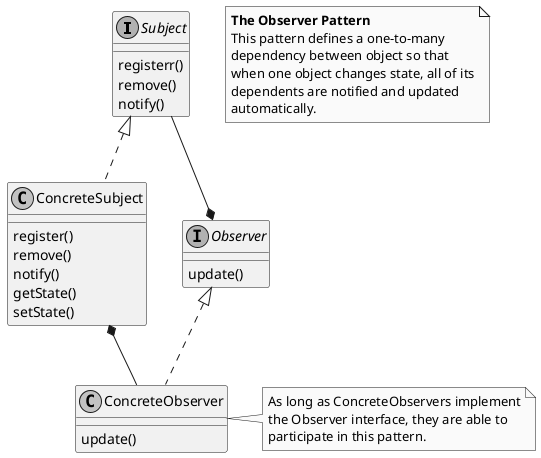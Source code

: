 @startuml

skinparam monochrome true

interface Subject {
    registerr()
    remove()
    notify()
}

class ConcreteSubject {
    register()
    remove()
    notify()
    getState()
    setState()
}

interface Observer {
    update()
}

class ConcreteObserver {
    update()
}

Subject  <|.. ConcreteSubject
Observer <|.. ConcreteObserver
Subject --* Observer
ConcreteSubject *-- ConcreteObserver

note right of ConcreteObserver
    As long as ConcreteObservers implement
    the Observer interface, they are able to
    participate in this pattern.
end note

note as N
<b>The Observer Pattern
This pattern defines a one-to-many
dependency between object so that
when one object changes state, all of its
dependents are notified and updated
automatically.
end note


@enduml